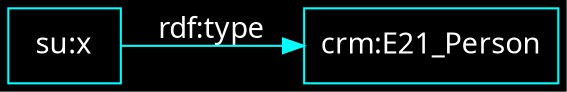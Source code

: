 digraph {
    graph [bgcolor=black]
    rankdir=LR
    node [color=white,fontcolor=white,fontname="Fira Code Regular",shape=box]
    edge [color=white,fontcolor=white,fontname="Fira Code Regular"]
    

    layout=dot
node [color=cyan,fontcolor=white]
edge [color=cyan,fontcolor=white]
"su:x" -> "crm:E21_Person" [label="rdf:type"]
}
